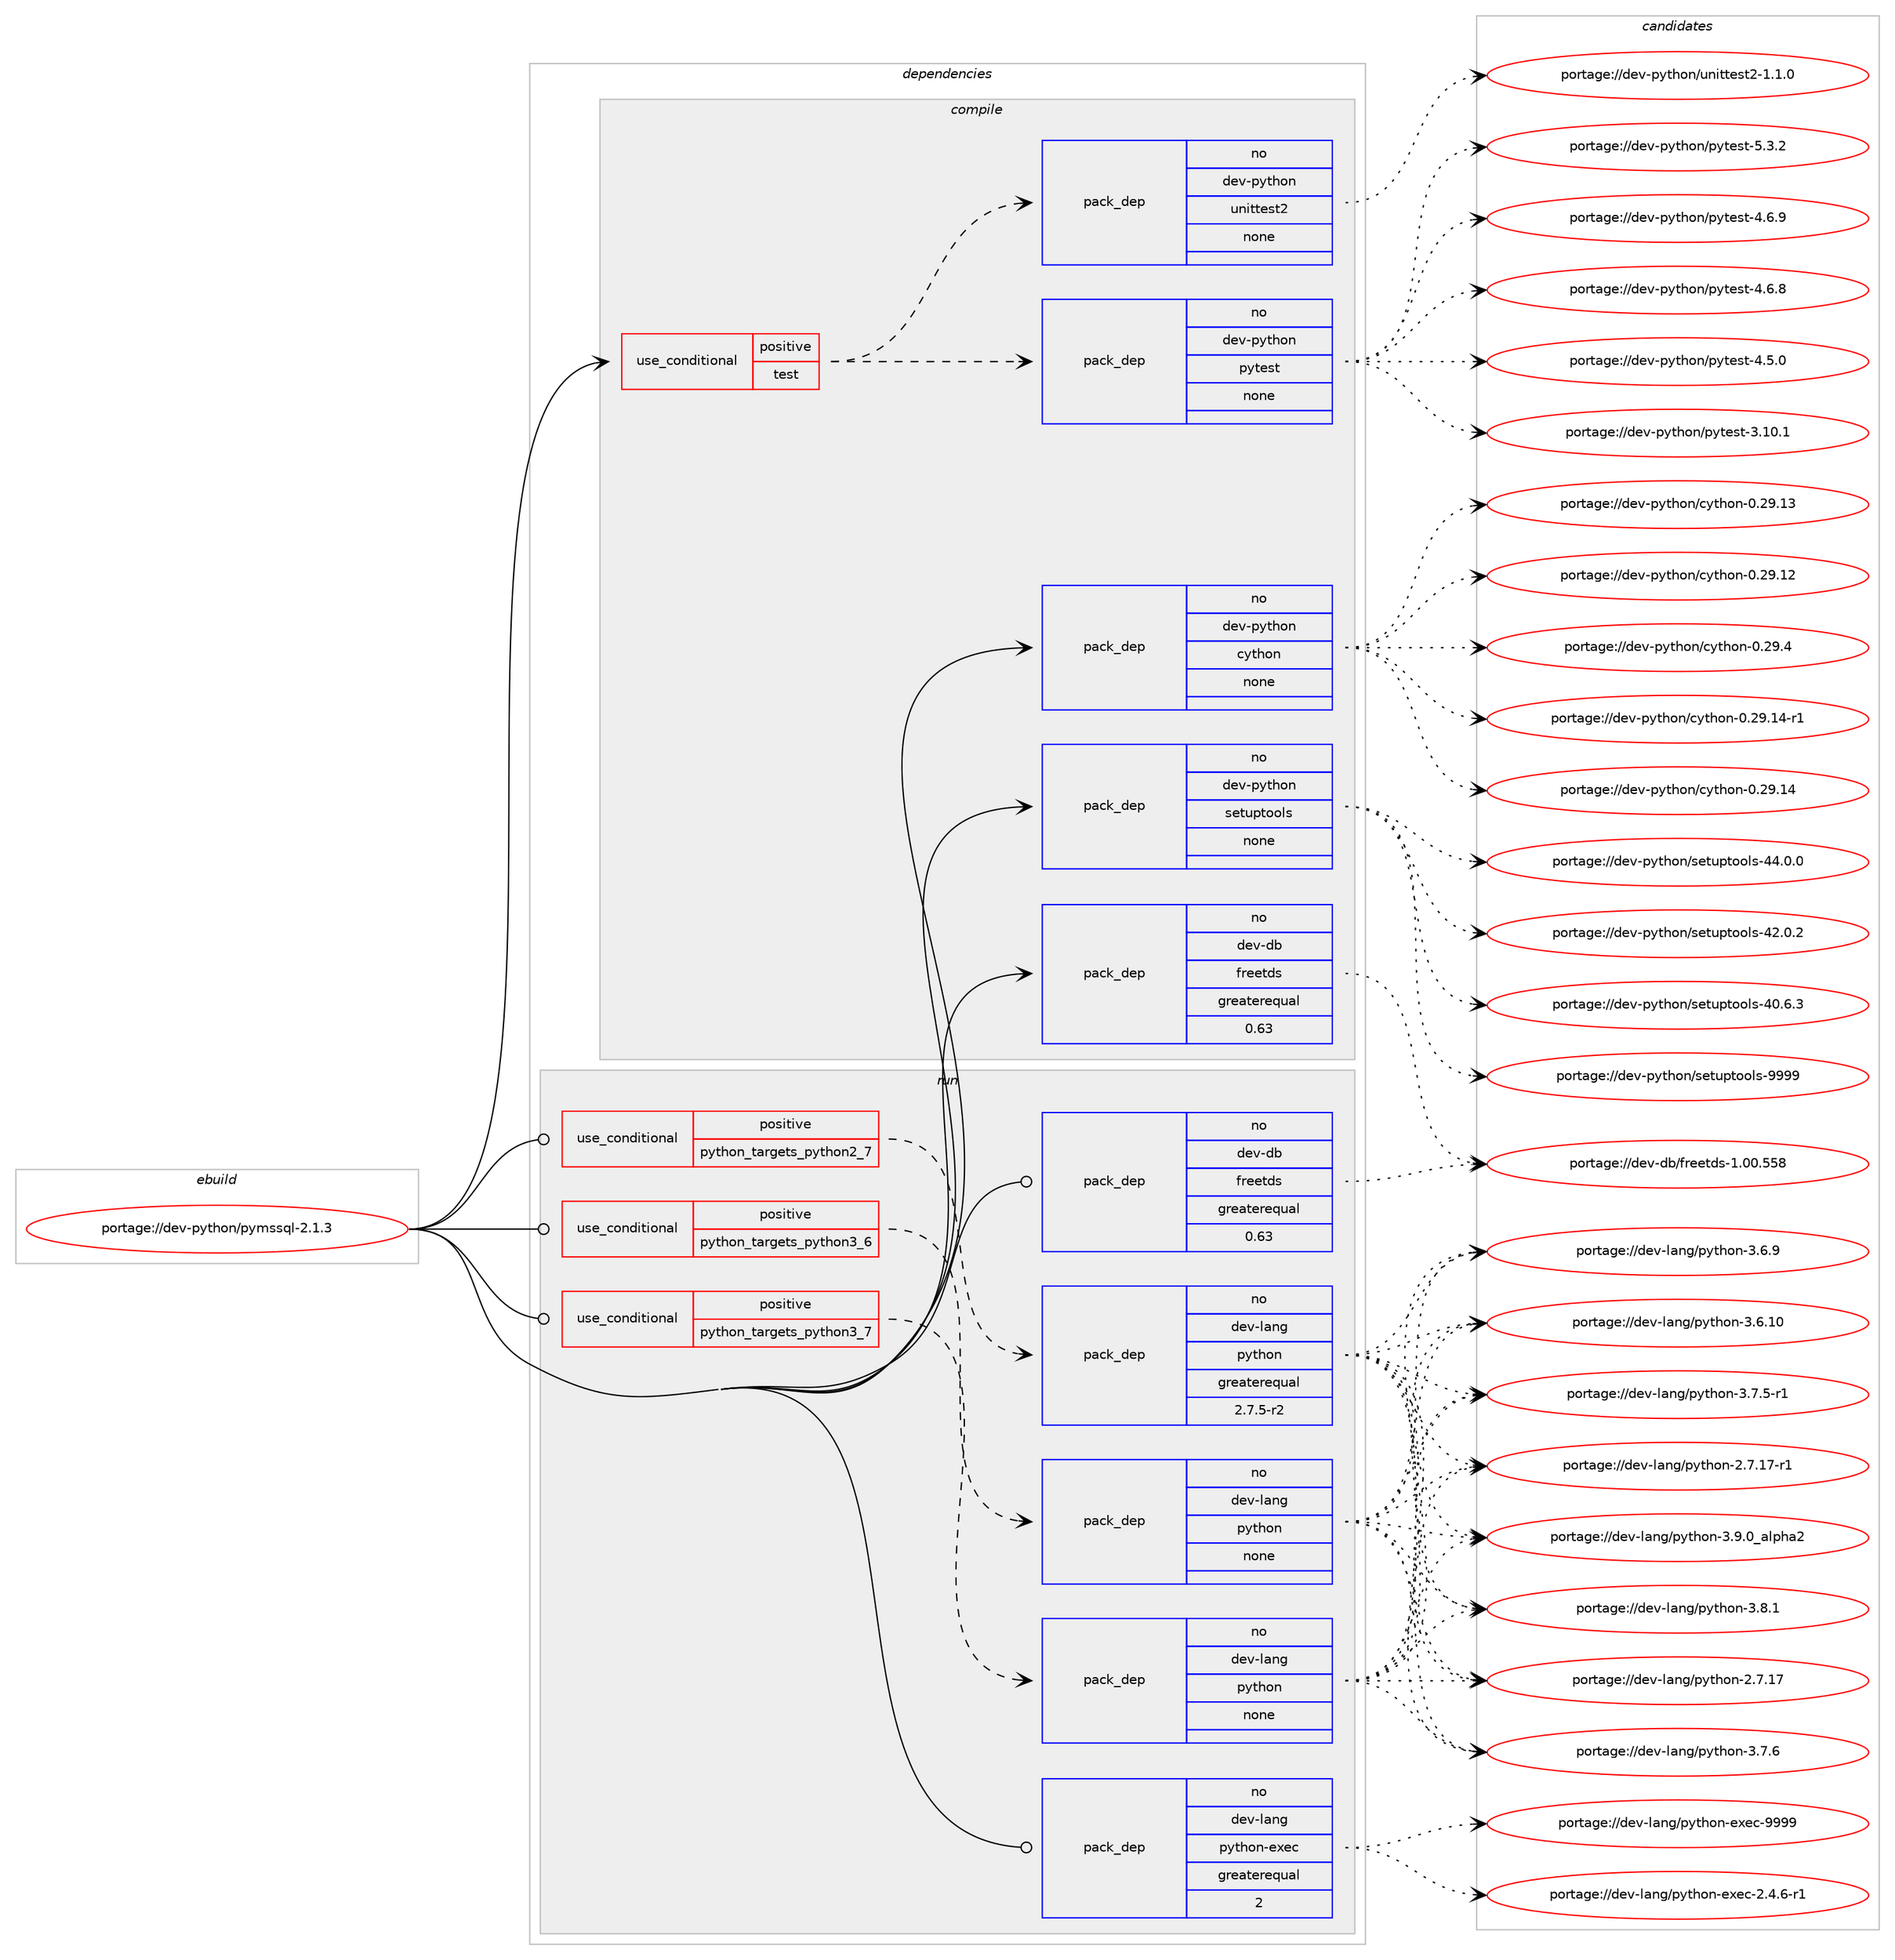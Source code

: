 digraph prolog {

# *************
# Graph options
# *************

newrank=true;
concentrate=true;
compound=true;
graph [rankdir=LR,fontname=Helvetica,fontsize=10,ranksep=1.5];#, ranksep=2.5, nodesep=0.2];
edge  [arrowhead=vee];
node  [fontname=Helvetica,fontsize=10];

# **********
# The ebuild
# **********

subgraph cluster_leftcol {
color=gray;
label=<<i>ebuild</i>>;
id [label="portage://dev-python/pymssql-2.1.3", color=red, width=4, href="../dev-python/pymssql-2.1.3.svg"];
}

# ****************
# The dependencies
# ****************

subgraph cluster_midcol {
color=gray;
label=<<i>dependencies</i>>;
subgraph cluster_compile {
fillcolor="#eeeeee";
style=filled;
label=<<i>compile</i>>;
subgraph cond109047 {
dependency436750 [label=<<TABLE BORDER="0" CELLBORDER="1" CELLSPACING="0" CELLPADDING="4"><TR><TD ROWSPAN="3" CELLPADDING="10">use_conditional</TD></TR><TR><TD>positive</TD></TR><TR><TD>test</TD></TR></TABLE>>, shape=none, color=red];
subgraph pack322770 {
dependency436751 [label=<<TABLE BORDER="0" CELLBORDER="1" CELLSPACING="0" CELLPADDING="4" WIDTH="220"><TR><TD ROWSPAN="6" CELLPADDING="30">pack_dep</TD></TR><TR><TD WIDTH="110">no</TD></TR><TR><TD>dev-python</TD></TR><TR><TD>pytest</TD></TR><TR><TD>none</TD></TR><TR><TD></TD></TR></TABLE>>, shape=none, color=blue];
}
dependency436750:e -> dependency436751:w [weight=20,style="dashed",arrowhead="vee"];
subgraph pack322771 {
dependency436752 [label=<<TABLE BORDER="0" CELLBORDER="1" CELLSPACING="0" CELLPADDING="4" WIDTH="220"><TR><TD ROWSPAN="6" CELLPADDING="30">pack_dep</TD></TR><TR><TD WIDTH="110">no</TD></TR><TR><TD>dev-python</TD></TR><TR><TD>unittest2</TD></TR><TR><TD>none</TD></TR><TR><TD></TD></TR></TABLE>>, shape=none, color=blue];
}
dependency436750:e -> dependency436752:w [weight=20,style="dashed",arrowhead="vee"];
}
id:e -> dependency436750:w [weight=20,style="solid",arrowhead="vee"];
subgraph pack322772 {
dependency436753 [label=<<TABLE BORDER="0" CELLBORDER="1" CELLSPACING="0" CELLPADDING="4" WIDTH="220"><TR><TD ROWSPAN="6" CELLPADDING="30">pack_dep</TD></TR><TR><TD WIDTH="110">no</TD></TR><TR><TD>dev-db</TD></TR><TR><TD>freetds</TD></TR><TR><TD>greaterequal</TD></TR><TR><TD>0.63</TD></TR></TABLE>>, shape=none, color=blue];
}
id:e -> dependency436753:w [weight=20,style="solid",arrowhead="vee"];
subgraph pack322773 {
dependency436754 [label=<<TABLE BORDER="0" CELLBORDER="1" CELLSPACING="0" CELLPADDING="4" WIDTH="220"><TR><TD ROWSPAN="6" CELLPADDING="30">pack_dep</TD></TR><TR><TD WIDTH="110">no</TD></TR><TR><TD>dev-python</TD></TR><TR><TD>cython</TD></TR><TR><TD>none</TD></TR><TR><TD></TD></TR></TABLE>>, shape=none, color=blue];
}
id:e -> dependency436754:w [weight=20,style="solid",arrowhead="vee"];
subgraph pack322774 {
dependency436755 [label=<<TABLE BORDER="0" CELLBORDER="1" CELLSPACING="0" CELLPADDING="4" WIDTH="220"><TR><TD ROWSPAN="6" CELLPADDING="30">pack_dep</TD></TR><TR><TD WIDTH="110">no</TD></TR><TR><TD>dev-python</TD></TR><TR><TD>setuptools</TD></TR><TR><TD>none</TD></TR><TR><TD></TD></TR></TABLE>>, shape=none, color=blue];
}
id:e -> dependency436755:w [weight=20,style="solid",arrowhead="vee"];
}
subgraph cluster_compileandrun {
fillcolor="#eeeeee";
style=filled;
label=<<i>compile and run</i>>;
}
subgraph cluster_run {
fillcolor="#eeeeee";
style=filled;
label=<<i>run</i>>;
subgraph cond109048 {
dependency436756 [label=<<TABLE BORDER="0" CELLBORDER="1" CELLSPACING="0" CELLPADDING="4"><TR><TD ROWSPAN="3" CELLPADDING="10">use_conditional</TD></TR><TR><TD>positive</TD></TR><TR><TD>python_targets_python2_7</TD></TR></TABLE>>, shape=none, color=red];
subgraph pack322775 {
dependency436757 [label=<<TABLE BORDER="0" CELLBORDER="1" CELLSPACING="0" CELLPADDING="4" WIDTH="220"><TR><TD ROWSPAN="6" CELLPADDING="30">pack_dep</TD></TR><TR><TD WIDTH="110">no</TD></TR><TR><TD>dev-lang</TD></TR><TR><TD>python</TD></TR><TR><TD>greaterequal</TD></TR><TR><TD>2.7.5-r2</TD></TR></TABLE>>, shape=none, color=blue];
}
dependency436756:e -> dependency436757:w [weight=20,style="dashed",arrowhead="vee"];
}
id:e -> dependency436756:w [weight=20,style="solid",arrowhead="odot"];
subgraph cond109049 {
dependency436758 [label=<<TABLE BORDER="0" CELLBORDER="1" CELLSPACING="0" CELLPADDING="4"><TR><TD ROWSPAN="3" CELLPADDING="10">use_conditional</TD></TR><TR><TD>positive</TD></TR><TR><TD>python_targets_python3_6</TD></TR></TABLE>>, shape=none, color=red];
subgraph pack322776 {
dependency436759 [label=<<TABLE BORDER="0" CELLBORDER="1" CELLSPACING="0" CELLPADDING="4" WIDTH="220"><TR><TD ROWSPAN="6" CELLPADDING="30">pack_dep</TD></TR><TR><TD WIDTH="110">no</TD></TR><TR><TD>dev-lang</TD></TR><TR><TD>python</TD></TR><TR><TD>none</TD></TR><TR><TD></TD></TR></TABLE>>, shape=none, color=blue];
}
dependency436758:e -> dependency436759:w [weight=20,style="dashed",arrowhead="vee"];
}
id:e -> dependency436758:w [weight=20,style="solid",arrowhead="odot"];
subgraph cond109050 {
dependency436760 [label=<<TABLE BORDER="0" CELLBORDER="1" CELLSPACING="0" CELLPADDING="4"><TR><TD ROWSPAN="3" CELLPADDING="10">use_conditional</TD></TR><TR><TD>positive</TD></TR><TR><TD>python_targets_python3_7</TD></TR></TABLE>>, shape=none, color=red];
subgraph pack322777 {
dependency436761 [label=<<TABLE BORDER="0" CELLBORDER="1" CELLSPACING="0" CELLPADDING="4" WIDTH="220"><TR><TD ROWSPAN="6" CELLPADDING="30">pack_dep</TD></TR><TR><TD WIDTH="110">no</TD></TR><TR><TD>dev-lang</TD></TR><TR><TD>python</TD></TR><TR><TD>none</TD></TR><TR><TD></TD></TR></TABLE>>, shape=none, color=blue];
}
dependency436760:e -> dependency436761:w [weight=20,style="dashed",arrowhead="vee"];
}
id:e -> dependency436760:w [weight=20,style="solid",arrowhead="odot"];
subgraph pack322778 {
dependency436762 [label=<<TABLE BORDER="0" CELLBORDER="1" CELLSPACING="0" CELLPADDING="4" WIDTH="220"><TR><TD ROWSPAN="6" CELLPADDING="30">pack_dep</TD></TR><TR><TD WIDTH="110">no</TD></TR><TR><TD>dev-db</TD></TR><TR><TD>freetds</TD></TR><TR><TD>greaterequal</TD></TR><TR><TD>0.63</TD></TR></TABLE>>, shape=none, color=blue];
}
id:e -> dependency436762:w [weight=20,style="solid",arrowhead="odot"];
subgraph pack322779 {
dependency436763 [label=<<TABLE BORDER="0" CELLBORDER="1" CELLSPACING="0" CELLPADDING="4" WIDTH="220"><TR><TD ROWSPAN="6" CELLPADDING="30">pack_dep</TD></TR><TR><TD WIDTH="110">no</TD></TR><TR><TD>dev-lang</TD></TR><TR><TD>python-exec</TD></TR><TR><TD>greaterequal</TD></TR><TR><TD>2</TD></TR></TABLE>>, shape=none, color=blue];
}
id:e -> dependency436763:w [weight=20,style="solid",arrowhead="odot"];
}
}

# **************
# The candidates
# **************

subgraph cluster_choices {
rank=same;
color=gray;
label=<<i>candidates</i>>;

subgraph choice322770 {
color=black;
nodesep=1;
choice1001011184511212111610411111047112121116101115116455346514650 [label="portage://dev-python/pytest-5.3.2", color=red, width=4,href="../dev-python/pytest-5.3.2.svg"];
choice1001011184511212111610411111047112121116101115116455246544657 [label="portage://dev-python/pytest-4.6.9", color=red, width=4,href="../dev-python/pytest-4.6.9.svg"];
choice1001011184511212111610411111047112121116101115116455246544656 [label="portage://dev-python/pytest-4.6.8", color=red, width=4,href="../dev-python/pytest-4.6.8.svg"];
choice1001011184511212111610411111047112121116101115116455246534648 [label="portage://dev-python/pytest-4.5.0", color=red, width=4,href="../dev-python/pytest-4.5.0.svg"];
choice100101118451121211161041111104711212111610111511645514649484649 [label="portage://dev-python/pytest-3.10.1", color=red, width=4,href="../dev-python/pytest-3.10.1.svg"];
dependency436751:e -> choice1001011184511212111610411111047112121116101115116455346514650:w [style=dotted,weight="100"];
dependency436751:e -> choice1001011184511212111610411111047112121116101115116455246544657:w [style=dotted,weight="100"];
dependency436751:e -> choice1001011184511212111610411111047112121116101115116455246544656:w [style=dotted,weight="100"];
dependency436751:e -> choice1001011184511212111610411111047112121116101115116455246534648:w [style=dotted,weight="100"];
dependency436751:e -> choice100101118451121211161041111104711212111610111511645514649484649:w [style=dotted,weight="100"];
}
subgraph choice322771 {
color=black;
nodesep=1;
choice100101118451121211161041111104711711010511611610111511650454946494648 [label="portage://dev-python/unittest2-1.1.0", color=red, width=4,href="../dev-python/unittest2-1.1.0.svg"];
dependency436752:e -> choice100101118451121211161041111104711711010511611610111511650454946494648:w [style=dotted,weight="100"];
}
subgraph choice322772 {
color=black;
nodesep=1;
choice100101118451009847102114101101116100115454946484846535356 [label="portage://dev-db/freetds-1.00.558", color=red, width=4,href="../dev-db/freetds-1.00.558.svg"];
dependency436753:e -> choice100101118451009847102114101101116100115454946484846535356:w [style=dotted,weight="100"];
}
subgraph choice322773 {
color=black;
nodesep=1;
choice10010111845112121116104111110479912111610411111045484650574652 [label="portage://dev-python/cython-0.29.4", color=red, width=4,href="../dev-python/cython-0.29.4.svg"];
choice10010111845112121116104111110479912111610411111045484650574649524511449 [label="portage://dev-python/cython-0.29.14-r1", color=red, width=4,href="../dev-python/cython-0.29.14-r1.svg"];
choice1001011184511212111610411111047991211161041111104548465057464952 [label="portage://dev-python/cython-0.29.14", color=red, width=4,href="../dev-python/cython-0.29.14.svg"];
choice1001011184511212111610411111047991211161041111104548465057464951 [label="portage://dev-python/cython-0.29.13", color=red, width=4,href="../dev-python/cython-0.29.13.svg"];
choice1001011184511212111610411111047991211161041111104548465057464950 [label="portage://dev-python/cython-0.29.12", color=red, width=4,href="../dev-python/cython-0.29.12.svg"];
dependency436754:e -> choice10010111845112121116104111110479912111610411111045484650574652:w [style=dotted,weight="100"];
dependency436754:e -> choice10010111845112121116104111110479912111610411111045484650574649524511449:w [style=dotted,weight="100"];
dependency436754:e -> choice1001011184511212111610411111047991211161041111104548465057464952:w [style=dotted,weight="100"];
dependency436754:e -> choice1001011184511212111610411111047991211161041111104548465057464951:w [style=dotted,weight="100"];
dependency436754:e -> choice1001011184511212111610411111047991211161041111104548465057464950:w [style=dotted,weight="100"];
}
subgraph choice322774 {
color=black;
nodesep=1;
choice10010111845112121116104111110471151011161171121161111111081154557575757 [label="portage://dev-python/setuptools-9999", color=red, width=4,href="../dev-python/setuptools-9999.svg"];
choice100101118451121211161041111104711510111611711211611111110811545525246484648 [label="portage://dev-python/setuptools-44.0.0", color=red, width=4,href="../dev-python/setuptools-44.0.0.svg"];
choice100101118451121211161041111104711510111611711211611111110811545525046484650 [label="portage://dev-python/setuptools-42.0.2", color=red, width=4,href="../dev-python/setuptools-42.0.2.svg"];
choice100101118451121211161041111104711510111611711211611111110811545524846544651 [label="portage://dev-python/setuptools-40.6.3", color=red, width=4,href="../dev-python/setuptools-40.6.3.svg"];
dependency436755:e -> choice10010111845112121116104111110471151011161171121161111111081154557575757:w [style=dotted,weight="100"];
dependency436755:e -> choice100101118451121211161041111104711510111611711211611111110811545525246484648:w [style=dotted,weight="100"];
dependency436755:e -> choice100101118451121211161041111104711510111611711211611111110811545525046484650:w [style=dotted,weight="100"];
dependency436755:e -> choice100101118451121211161041111104711510111611711211611111110811545524846544651:w [style=dotted,weight="100"];
}
subgraph choice322775 {
color=black;
nodesep=1;
choice10010111845108971101034711212111610411111045514657464895971081121049750 [label="portage://dev-lang/python-3.9.0_alpha2", color=red, width=4,href="../dev-lang/python-3.9.0_alpha2.svg"];
choice100101118451089711010347112121116104111110455146564649 [label="portage://dev-lang/python-3.8.1", color=red, width=4,href="../dev-lang/python-3.8.1.svg"];
choice100101118451089711010347112121116104111110455146554654 [label="portage://dev-lang/python-3.7.6", color=red, width=4,href="../dev-lang/python-3.7.6.svg"];
choice1001011184510897110103471121211161041111104551465546534511449 [label="portage://dev-lang/python-3.7.5-r1", color=red, width=4,href="../dev-lang/python-3.7.5-r1.svg"];
choice100101118451089711010347112121116104111110455146544657 [label="portage://dev-lang/python-3.6.9", color=red, width=4,href="../dev-lang/python-3.6.9.svg"];
choice10010111845108971101034711212111610411111045514654464948 [label="portage://dev-lang/python-3.6.10", color=red, width=4,href="../dev-lang/python-3.6.10.svg"];
choice100101118451089711010347112121116104111110455046554649554511449 [label="portage://dev-lang/python-2.7.17-r1", color=red, width=4,href="../dev-lang/python-2.7.17-r1.svg"];
choice10010111845108971101034711212111610411111045504655464955 [label="portage://dev-lang/python-2.7.17", color=red, width=4,href="../dev-lang/python-2.7.17.svg"];
dependency436757:e -> choice10010111845108971101034711212111610411111045514657464895971081121049750:w [style=dotted,weight="100"];
dependency436757:e -> choice100101118451089711010347112121116104111110455146564649:w [style=dotted,weight="100"];
dependency436757:e -> choice100101118451089711010347112121116104111110455146554654:w [style=dotted,weight="100"];
dependency436757:e -> choice1001011184510897110103471121211161041111104551465546534511449:w [style=dotted,weight="100"];
dependency436757:e -> choice100101118451089711010347112121116104111110455146544657:w [style=dotted,weight="100"];
dependency436757:e -> choice10010111845108971101034711212111610411111045514654464948:w [style=dotted,weight="100"];
dependency436757:e -> choice100101118451089711010347112121116104111110455046554649554511449:w [style=dotted,weight="100"];
dependency436757:e -> choice10010111845108971101034711212111610411111045504655464955:w [style=dotted,weight="100"];
}
subgraph choice322776 {
color=black;
nodesep=1;
choice10010111845108971101034711212111610411111045514657464895971081121049750 [label="portage://dev-lang/python-3.9.0_alpha2", color=red, width=4,href="../dev-lang/python-3.9.0_alpha2.svg"];
choice100101118451089711010347112121116104111110455146564649 [label="portage://dev-lang/python-3.8.1", color=red, width=4,href="../dev-lang/python-3.8.1.svg"];
choice100101118451089711010347112121116104111110455146554654 [label="portage://dev-lang/python-3.7.6", color=red, width=4,href="../dev-lang/python-3.7.6.svg"];
choice1001011184510897110103471121211161041111104551465546534511449 [label="portage://dev-lang/python-3.7.5-r1", color=red, width=4,href="../dev-lang/python-3.7.5-r1.svg"];
choice100101118451089711010347112121116104111110455146544657 [label="portage://dev-lang/python-3.6.9", color=red, width=4,href="../dev-lang/python-3.6.9.svg"];
choice10010111845108971101034711212111610411111045514654464948 [label="portage://dev-lang/python-3.6.10", color=red, width=4,href="../dev-lang/python-3.6.10.svg"];
choice100101118451089711010347112121116104111110455046554649554511449 [label="portage://dev-lang/python-2.7.17-r1", color=red, width=4,href="../dev-lang/python-2.7.17-r1.svg"];
choice10010111845108971101034711212111610411111045504655464955 [label="portage://dev-lang/python-2.7.17", color=red, width=4,href="../dev-lang/python-2.7.17.svg"];
dependency436759:e -> choice10010111845108971101034711212111610411111045514657464895971081121049750:w [style=dotted,weight="100"];
dependency436759:e -> choice100101118451089711010347112121116104111110455146564649:w [style=dotted,weight="100"];
dependency436759:e -> choice100101118451089711010347112121116104111110455146554654:w [style=dotted,weight="100"];
dependency436759:e -> choice1001011184510897110103471121211161041111104551465546534511449:w [style=dotted,weight="100"];
dependency436759:e -> choice100101118451089711010347112121116104111110455146544657:w [style=dotted,weight="100"];
dependency436759:e -> choice10010111845108971101034711212111610411111045514654464948:w [style=dotted,weight="100"];
dependency436759:e -> choice100101118451089711010347112121116104111110455046554649554511449:w [style=dotted,weight="100"];
dependency436759:e -> choice10010111845108971101034711212111610411111045504655464955:w [style=dotted,weight="100"];
}
subgraph choice322777 {
color=black;
nodesep=1;
choice10010111845108971101034711212111610411111045514657464895971081121049750 [label="portage://dev-lang/python-3.9.0_alpha2", color=red, width=4,href="../dev-lang/python-3.9.0_alpha2.svg"];
choice100101118451089711010347112121116104111110455146564649 [label="portage://dev-lang/python-3.8.1", color=red, width=4,href="../dev-lang/python-3.8.1.svg"];
choice100101118451089711010347112121116104111110455146554654 [label="portage://dev-lang/python-3.7.6", color=red, width=4,href="../dev-lang/python-3.7.6.svg"];
choice1001011184510897110103471121211161041111104551465546534511449 [label="portage://dev-lang/python-3.7.5-r1", color=red, width=4,href="../dev-lang/python-3.7.5-r1.svg"];
choice100101118451089711010347112121116104111110455146544657 [label="portage://dev-lang/python-3.6.9", color=red, width=4,href="../dev-lang/python-3.6.9.svg"];
choice10010111845108971101034711212111610411111045514654464948 [label="portage://dev-lang/python-3.6.10", color=red, width=4,href="../dev-lang/python-3.6.10.svg"];
choice100101118451089711010347112121116104111110455046554649554511449 [label="portage://dev-lang/python-2.7.17-r1", color=red, width=4,href="../dev-lang/python-2.7.17-r1.svg"];
choice10010111845108971101034711212111610411111045504655464955 [label="portage://dev-lang/python-2.7.17", color=red, width=4,href="../dev-lang/python-2.7.17.svg"];
dependency436761:e -> choice10010111845108971101034711212111610411111045514657464895971081121049750:w [style=dotted,weight="100"];
dependency436761:e -> choice100101118451089711010347112121116104111110455146564649:w [style=dotted,weight="100"];
dependency436761:e -> choice100101118451089711010347112121116104111110455146554654:w [style=dotted,weight="100"];
dependency436761:e -> choice1001011184510897110103471121211161041111104551465546534511449:w [style=dotted,weight="100"];
dependency436761:e -> choice100101118451089711010347112121116104111110455146544657:w [style=dotted,weight="100"];
dependency436761:e -> choice10010111845108971101034711212111610411111045514654464948:w [style=dotted,weight="100"];
dependency436761:e -> choice100101118451089711010347112121116104111110455046554649554511449:w [style=dotted,weight="100"];
dependency436761:e -> choice10010111845108971101034711212111610411111045504655464955:w [style=dotted,weight="100"];
}
subgraph choice322778 {
color=black;
nodesep=1;
choice100101118451009847102114101101116100115454946484846535356 [label="portage://dev-db/freetds-1.00.558", color=red, width=4,href="../dev-db/freetds-1.00.558.svg"];
dependency436762:e -> choice100101118451009847102114101101116100115454946484846535356:w [style=dotted,weight="100"];
}
subgraph choice322779 {
color=black;
nodesep=1;
choice10010111845108971101034711212111610411111045101120101994557575757 [label="portage://dev-lang/python-exec-9999", color=red, width=4,href="../dev-lang/python-exec-9999.svg"];
choice10010111845108971101034711212111610411111045101120101994550465246544511449 [label="portage://dev-lang/python-exec-2.4.6-r1", color=red, width=4,href="../dev-lang/python-exec-2.4.6-r1.svg"];
dependency436763:e -> choice10010111845108971101034711212111610411111045101120101994557575757:w [style=dotted,weight="100"];
dependency436763:e -> choice10010111845108971101034711212111610411111045101120101994550465246544511449:w [style=dotted,weight="100"];
}
}

}
